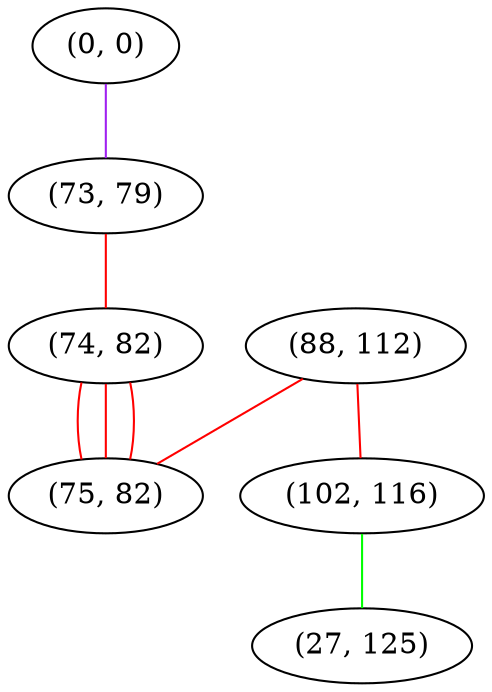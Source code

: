 graph "" {
"(0, 0)";
"(73, 79)";
"(88, 112)";
"(74, 82)";
"(102, 116)";
"(75, 82)";
"(27, 125)";
"(0, 0)" -- "(73, 79)"  [color=purple, key=0, weight=4];
"(73, 79)" -- "(74, 82)"  [color=red, key=0, weight=1];
"(88, 112)" -- "(102, 116)"  [color=red, key=0, weight=1];
"(88, 112)" -- "(75, 82)"  [color=red, key=0, weight=1];
"(74, 82)" -- "(75, 82)"  [color=red, key=0, weight=1];
"(74, 82)" -- "(75, 82)"  [color=red, key=1, weight=1];
"(74, 82)" -- "(75, 82)"  [color=red, key=2, weight=1];
"(102, 116)" -- "(27, 125)"  [color=green, key=0, weight=2];
}
